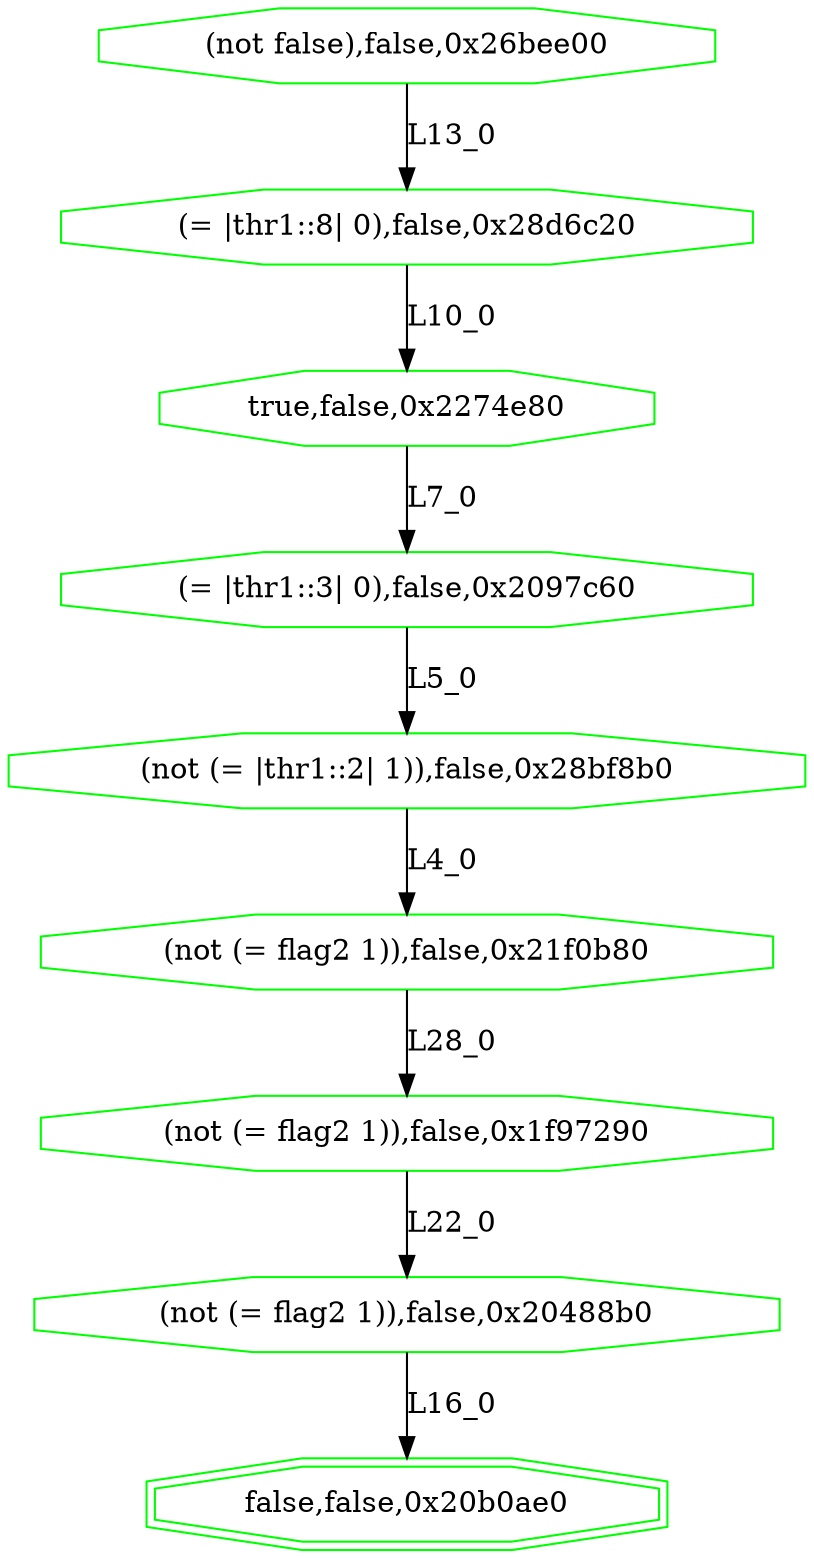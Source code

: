 digraph G {
0[label="(not false),false,0x26bee00", color=green,shape=octagon];
1[label="(= |thr1::8| 0),false,0x28d6c20", color=green,shape=octagon];
2[label="true,false,0x2274e80", color=green,shape=octagon];
3[label="(= |thr1::3| 0),false,0x2097c60", color=green,shape=octagon];
4[label="(not (= |thr1::2| 1)),false,0x28bf8b0", color=green,shape=octagon];
5[label="(not (= flag2 1)),false,0x21f0b80", color=green,shape=octagon];
6[label="(not (= flag2 1)),false,0x1f97290", color=green,shape=octagon];
7[label="(not (= flag2 1)),false,0x20488b0", color=green,shape=octagon];
8[label="false,false,0x20b0ae0", color=green,shape=doubleoctagon];
0->1 [label="L13_0"];
1->2 [label="L10_0"];
2->3 [label="L7_0"];
3->4 [label="L5_0"];
4->5 [label="L4_0"];
5->6 [label="L28_0"];
6->7 [label="L22_0"];
7->8 [label="L16_0"];
}
